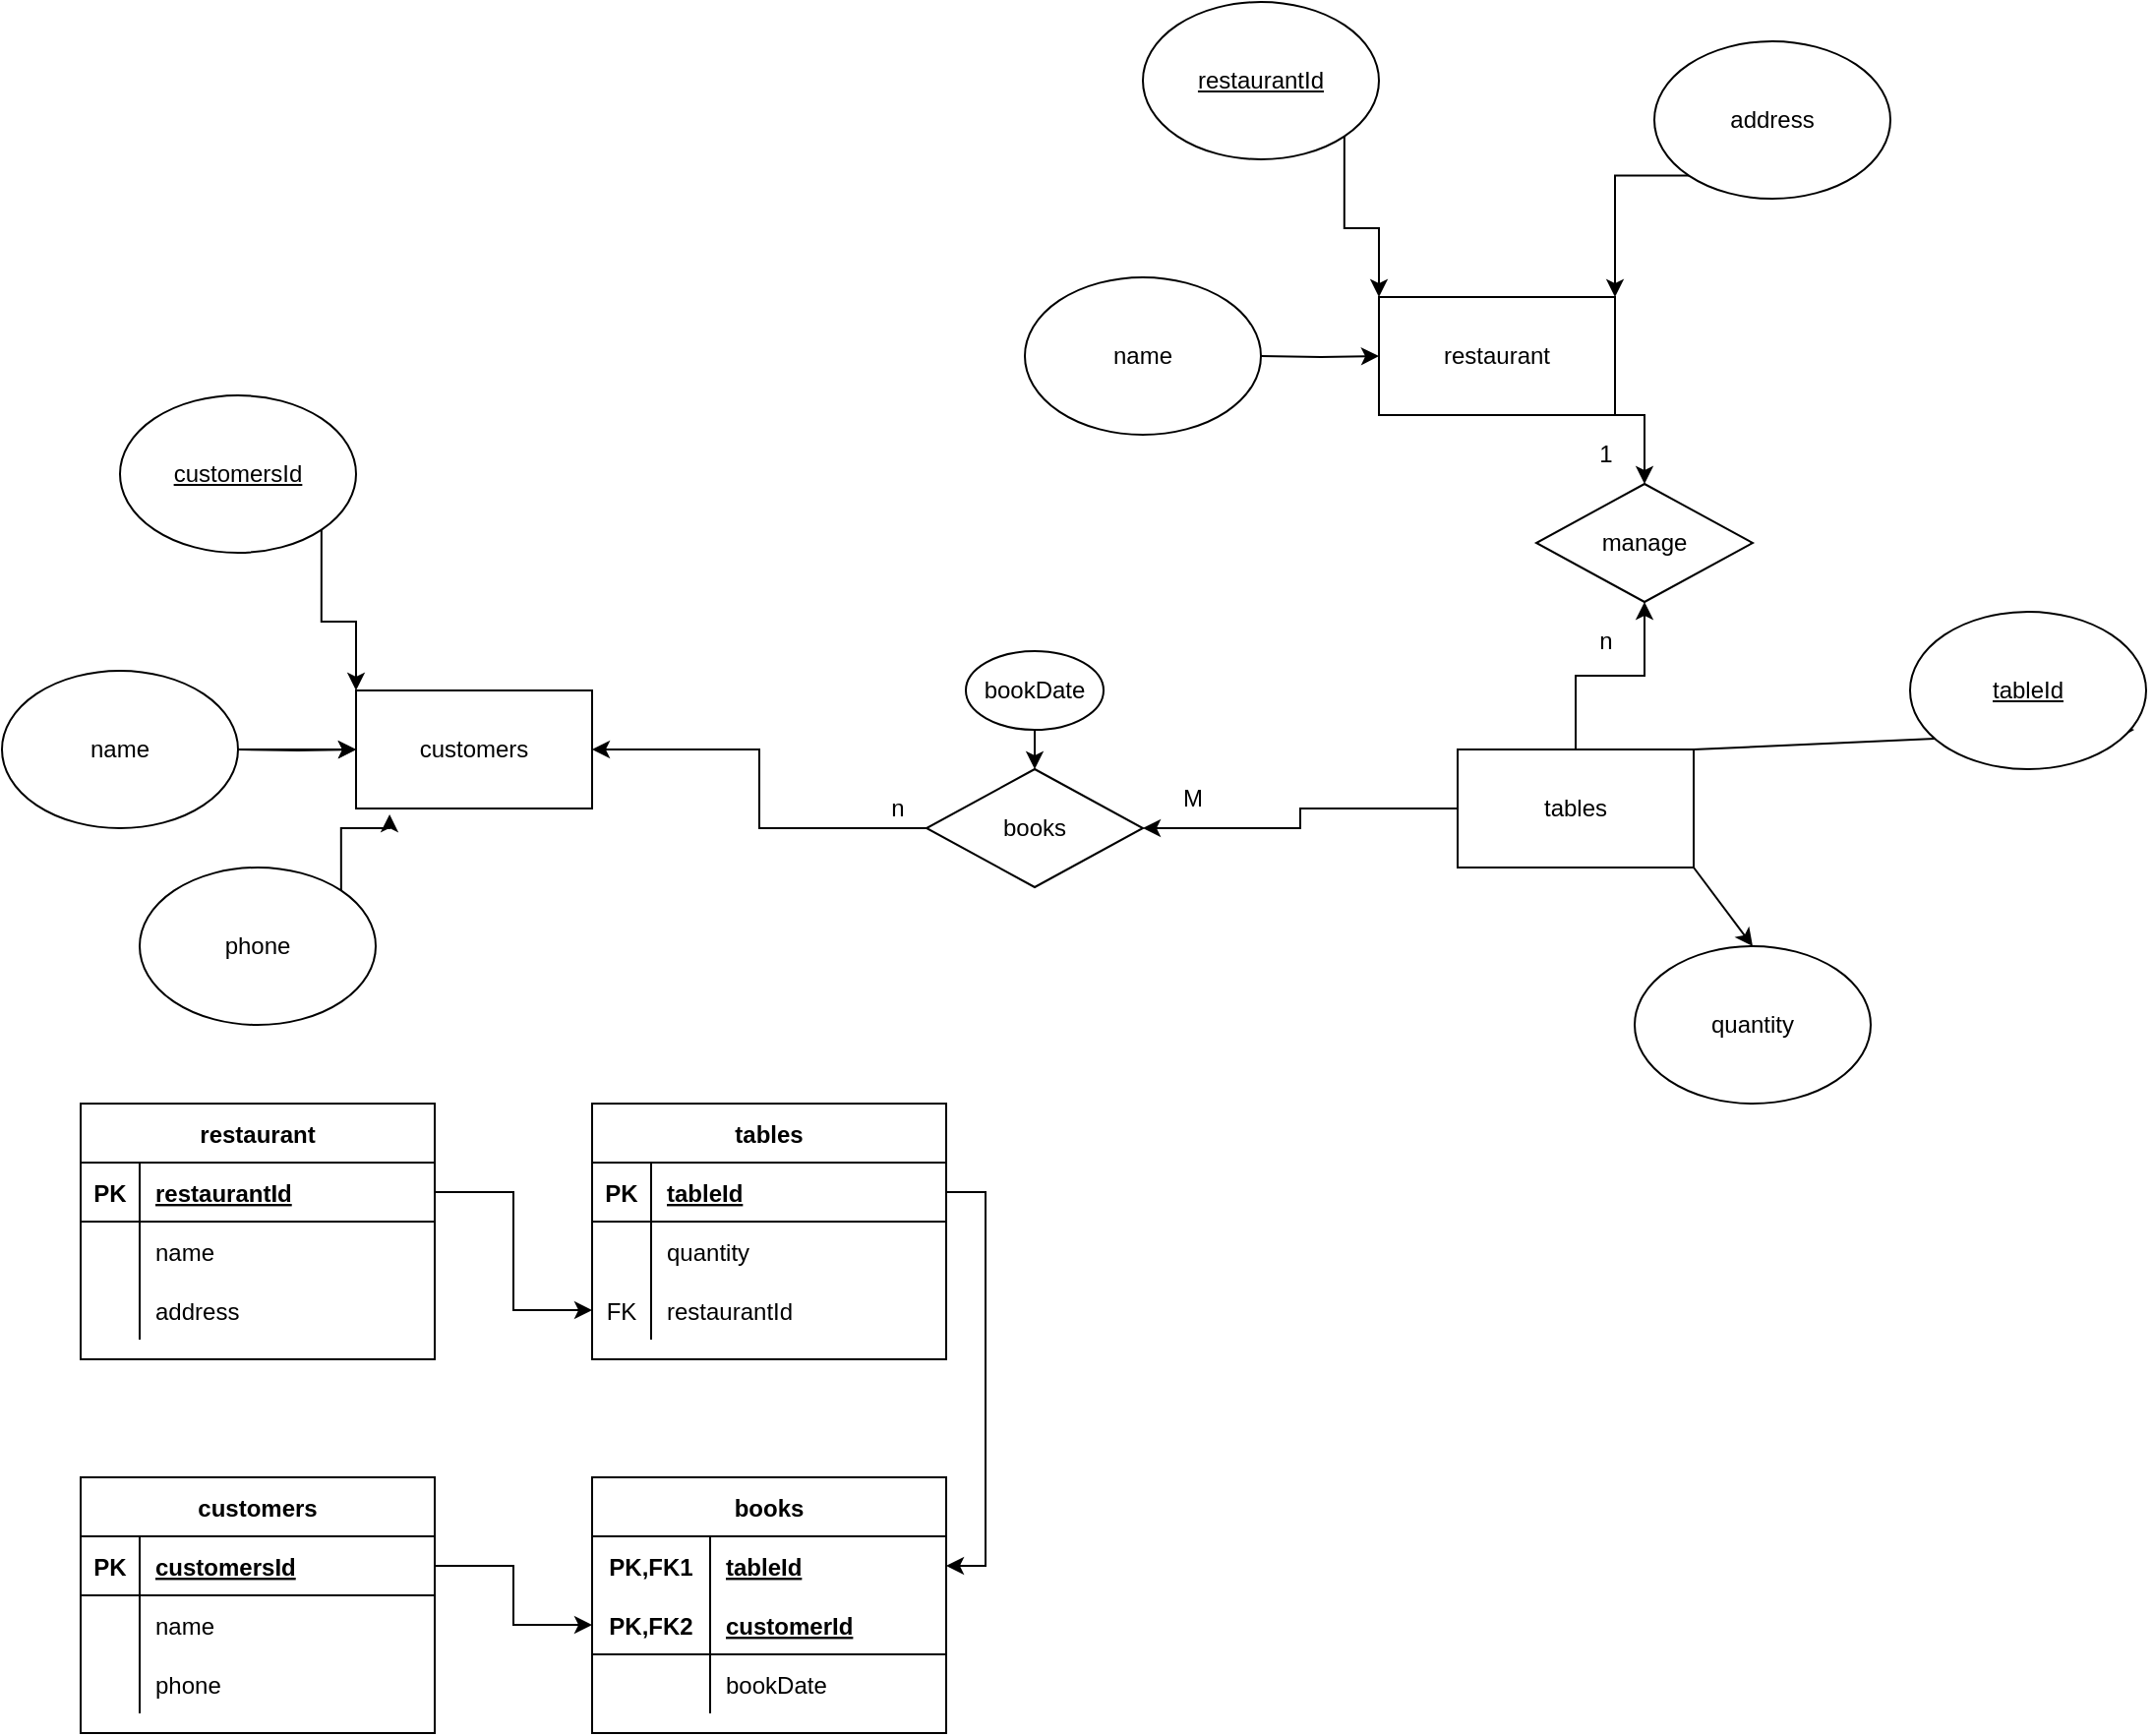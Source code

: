 <mxfile version="20.4.0" type="device"><diagram name="Page-1" id="9f46799a-70d6-7492-0946-bef42562c5a5"><mxGraphModel dx="1672" dy="934" grid="1" gridSize="10" guides="1" tooltips="1" connect="1" arrows="1" fold="1" page="1" pageScale="1" pageWidth="4681" pageHeight="3300" background="none" math="0" shadow="0"><root><mxCell id="0"/><mxCell id="1" parent="0"/><mxCell id="JtQobhN5ZLGZZcZeXICZ-42" style="edgeStyle=orthogonalEdgeStyle;rounded=0;orthogonalLoop=1;jettySize=auto;html=1;exitX=1;exitY=1;exitDx=0;exitDy=0;entryX=0.5;entryY=0;entryDx=0;entryDy=0;" parent="1" source="JtQobhN5ZLGZZcZeXICZ-10" target="JtQobhN5ZLGZZcZeXICZ-41" edge="1"><mxGeometry relative="1" as="geometry"/></mxCell><mxCell id="JtQobhN5ZLGZZcZeXICZ-10" value="restaurant" style="rounded=0;whiteSpace=wrap;html=1;" parent="1" vertex="1"><mxGeometry x="880" y="390" width="120" height="60" as="geometry"/></mxCell><mxCell id="JtQobhN5ZLGZZcZeXICZ-11" style="edgeStyle=orthogonalEdgeStyle;rounded=0;orthogonalLoop=1;jettySize=auto;html=1;exitX=1;exitY=1;exitDx=0;exitDy=0;entryX=0;entryY=0;entryDx=0;entryDy=0;" parent="1" source="JtQobhN5ZLGZZcZeXICZ-12" target="JtQobhN5ZLGZZcZeXICZ-10" edge="1"><mxGeometry relative="1" as="geometry"/></mxCell><mxCell id="JtQobhN5ZLGZZcZeXICZ-12" value="&lt;u&gt;restaurantId&lt;/u&gt;" style="ellipse;whiteSpace=wrap;html=1;" parent="1" vertex="1"><mxGeometry x="760" y="240" width="120" height="80" as="geometry"/></mxCell><mxCell id="JtQobhN5ZLGZZcZeXICZ-13" style="edgeStyle=orthogonalEdgeStyle;rounded=0;orthogonalLoop=1;jettySize=auto;html=1;exitX=1;exitY=0.5;exitDx=0;exitDy=0;entryX=0;entryY=0.5;entryDx=0;entryDy=0;" parent="1" target="JtQobhN5ZLGZZcZeXICZ-10" edge="1"><mxGeometry relative="1" as="geometry"><mxPoint x="820" y="420" as="sourcePoint"/></mxGeometry></mxCell><mxCell id="JtQobhN5ZLGZZcZeXICZ-14" style="edgeStyle=orthogonalEdgeStyle;rounded=0;orthogonalLoop=1;jettySize=auto;html=1;exitX=0;exitY=1;exitDx=0;exitDy=0;entryX=1;entryY=0;entryDx=0;entryDy=0;" parent="1" source="JtQobhN5ZLGZZcZeXICZ-15" target="JtQobhN5ZLGZZcZeXICZ-10" edge="1"><mxGeometry relative="1" as="geometry"/></mxCell><mxCell id="JtQobhN5ZLGZZcZeXICZ-15" value="address" style="ellipse;whiteSpace=wrap;html=1;" parent="1" vertex="1"><mxGeometry x="1020" y="260" width="120" height="80" as="geometry"/></mxCell><mxCell id="JtQobhN5ZLGZZcZeXICZ-16" value="name" style="ellipse;whiteSpace=wrap;html=1;" parent="1" vertex="1"><mxGeometry x="700" y="380" width="120" height="80" as="geometry"/></mxCell><mxCell id="JtQobhN5ZLGZZcZeXICZ-17" value="customers" style="rounded=0;whiteSpace=wrap;html=1;" parent="1" vertex="1"><mxGeometry x="360" y="590" width="120" height="60" as="geometry"/></mxCell><mxCell id="JtQobhN5ZLGZZcZeXICZ-18" style="edgeStyle=orthogonalEdgeStyle;rounded=0;orthogonalLoop=1;jettySize=auto;html=1;exitX=1;exitY=1;exitDx=0;exitDy=0;entryX=0;entryY=0;entryDx=0;entryDy=0;" parent="1" source="JtQobhN5ZLGZZcZeXICZ-19" target="JtQobhN5ZLGZZcZeXICZ-17" edge="1"><mxGeometry relative="1" as="geometry"/></mxCell><mxCell id="JtQobhN5ZLGZZcZeXICZ-19" value="&lt;u&gt;customersId&lt;/u&gt;" style="ellipse;whiteSpace=wrap;html=1;" parent="1" vertex="1"><mxGeometry x="240" y="440" width="120" height="80" as="geometry"/></mxCell><mxCell id="JtQobhN5ZLGZZcZeXICZ-20" style="edgeStyle=orthogonalEdgeStyle;rounded=0;orthogonalLoop=1;jettySize=auto;html=1;exitX=1;exitY=0.5;exitDx=0;exitDy=0;entryX=0;entryY=0.5;entryDx=0;entryDy=0;" parent="1" target="JtQobhN5ZLGZZcZeXICZ-17" edge="1"><mxGeometry relative="1" as="geometry"><mxPoint x="300" y="620" as="sourcePoint"/></mxGeometry></mxCell><mxCell id="E9F292vomPtb8YlC3NM5-43" value="" style="edgeStyle=orthogonalEdgeStyle;rounded=0;orthogonalLoop=1;jettySize=auto;html=1;" edge="1" parent="1" source="JtQobhN5ZLGZZcZeXICZ-23" target="JtQobhN5ZLGZZcZeXICZ-17"><mxGeometry relative="1" as="geometry"/></mxCell><mxCell id="JtQobhN5ZLGZZcZeXICZ-23" value="name" style="ellipse;whiteSpace=wrap;html=1;" parent="1" vertex="1"><mxGeometry x="180" y="580" width="120" height="80" as="geometry"/></mxCell><mxCell id="JtQobhN5ZLGZZcZeXICZ-30" style="edgeStyle=none;rounded=0;orthogonalLoop=1;jettySize=auto;html=1;exitX=1;exitY=0;exitDx=0;exitDy=0;entryX=0.95;entryY=0.75;entryDx=0;entryDy=0;entryPerimeter=0;elbow=vertical;" parent="1" source="JtQobhN5ZLGZZcZeXICZ-31" target="JtQobhN5ZLGZZcZeXICZ-32" edge="1"><mxGeometry relative="1" as="geometry"/></mxCell><mxCell id="JtQobhN5ZLGZZcZeXICZ-37" style="edgeStyle=orthogonalEdgeStyle;rounded=0;orthogonalLoop=1;jettySize=auto;html=1;exitX=0;exitY=0.5;exitDx=0;exitDy=0;entryX=1;entryY=0.5;entryDx=0;entryDy=0;" parent="1" source="JtQobhN5ZLGZZcZeXICZ-31" target="JtQobhN5ZLGZZcZeXICZ-36" edge="1"><mxGeometry relative="1" as="geometry"/></mxCell><mxCell id="JtQobhN5ZLGZZcZeXICZ-43" style="edgeStyle=orthogonalEdgeStyle;rounded=0;orthogonalLoop=1;jettySize=auto;html=1;exitX=0.5;exitY=0;exitDx=0;exitDy=0;entryX=0.5;entryY=1;entryDx=0;entryDy=0;" parent="1" source="JtQobhN5ZLGZZcZeXICZ-31" target="JtQobhN5ZLGZZcZeXICZ-41" edge="1"><mxGeometry relative="1" as="geometry"/></mxCell><mxCell id="JtQobhN5ZLGZZcZeXICZ-31" value="tables" style="rounded=0;whiteSpace=wrap;html=1;" parent="1" vertex="1"><mxGeometry x="920" y="620" width="120" height="60" as="geometry"/></mxCell><mxCell id="JtQobhN5ZLGZZcZeXICZ-32" value="&lt;u&gt;tableId&lt;/u&gt;" style="ellipse;whiteSpace=wrap;html=1;" parent="1" vertex="1"><mxGeometry x="1150" y="550" width="120" height="80" as="geometry"/></mxCell><mxCell id="JtQobhN5ZLGZZcZeXICZ-38" style="edgeStyle=orthogonalEdgeStyle;rounded=0;orthogonalLoop=1;jettySize=auto;html=1;exitX=0;exitY=0.5;exitDx=0;exitDy=0;entryX=1;entryY=0.5;entryDx=0;entryDy=0;" parent="1" source="JtQobhN5ZLGZZcZeXICZ-36" target="JtQobhN5ZLGZZcZeXICZ-17" edge="1"><mxGeometry relative="1" as="geometry"/></mxCell><mxCell id="JtQobhN5ZLGZZcZeXICZ-36" value="books" style="rhombus;whiteSpace=wrap;html=1;" parent="1" vertex="1"><mxGeometry x="650" y="630" width="110" height="60" as="geometry"/></mxCell><mxCell id="JtQobhN5ZLGZZcZeXICZ-39" value="n" style="text;html=1;align=center;verticalAlign=middle;resizable=0;points=[];autosize=1;strokeColor=none;fillColor=none;" parent="1" vertex="1"><mxGeometry x="620" y="635" width="30" height="30" as="geometry"/></mxCell><mxCell id="JtQobhN5ZLGZZcZeXICZ-40" value="M" style="text;html=1;align=center;verticalAlign=middle;resizable=0;points=[];autosize=1;strokeColor=none;fillColor=none;" parent="1" vertex="1"><mxGeometry x="770" y="630" width="30" height="30" as="geometry"/></mxCell><mxCell id="JtQobhN5ZLGZZcZeXICZ-41" value="manage" style="rhombus;whiteSpace=wrap;html=1;" parent="1" vertex="1"><mxGeometry x="960" y="485" width="110" height="60" as="geometry"/></mxCell><mxCell id="JtQobhN5ZLGZZcZeXICZ-44" value="1" style="text;html=1;align=center;verticalAlign=middle;resizable=0;points=[];autosize=1;strokeColor=none;fillColor=none;" parent="1" vertex="1"><mxGeometry x="980" y="455" width="30" height="30" as="geometry"/></mxCell><mxCell id="JtQobhN5ZLGZZcZeXICZ-45" value="n" style="text;html=1;align=center;verticalAlign=middle;resizable=0;points=[];autosize=1;strokeColor=none;fillColor=none;" parent="1" vertex="1"><mxGeometry x="980" y="550" width="30" height="30" as="geometry"/></mxCell><mxCell id="E9F292vomPtb8YlC3NM5-1" value="quantity" style="ellipse;whiteSpace=wrap;html=1;" vertex="1" parent="1"><mxGeometry x="1010" y="720" width="120" height="80" as="geometry"/></mxCell><mxCell id="E9F292vomPtb8YlC3NM5-2" style="edgeStyle=none;rounded=0;orthogonalLoop=1;jettySize=auto;html=1;exitX=1;exitY=1;exitDx=0;exitDy=0;entryX=0.5;entryY=0;entryDx=0;entryDy=0;elbow=vertical;" edge="1" parent="1" source="JtQobhN5ZLGZZcZeXICZ-31" target="E9F292vomPtb8YlC3NM5-1"><mxGeometry relative="1" as="geometry"><mxPoint x="1050" y="630" as="sourcePoint"/><mxPoint x="1274" y="620" as="targetPoint"/></mxGeometry></mxCell><mxCell id="E9F292vomPtb8YlC3NM5-3" value="restaurant" style="shape=table;startSize=30;container=1;collapsible=1;childLayout=tableLayout;fixedRows=1;rowLines=0;fontStyle=1;align=center;resizeLast=1;" vertex="1" parent="1"><mxGeometry x="220" y="800" width="180" height="130" as="geometry"/></mxCell><mxCell id="E9F292vomPtb8YlC3NM5-4" value="" style="shape=tableRow;horizontal=0;startSize=0;swimlaneHead=0;swimlaneBody=0;fillColor=none;collapsible=0;dropTarget=0;points=[[0,0.5],[1,0.5]];portConstraint=eastwest;top=0;left=0;right=0;bottom=1;" vertex="1" parent="E9F292vomPtb8YlC3NM5-3"><mxGeometry y="30" width="180" height="30" as="geometry"/></mxCell><mxCell id="E9F292vomPtb8YlC3NM5-5" value="PK" style="shape=partialRectangle;connectable=0;fillColor=none;top=0;left=0;bottom=0;right=0;fontStyle=1;overflow=hidden;" vertex="1" parent="E9F292vomPtb8YlC3NM5-4"><mxGeometry width="30" height="30" as="geometry"><mxRectangle width="30" height="30" as="alternateBounds"/></mxGeometry></mxCell><mxCell id="E9F292vomPtb8YlC3NM5-6" value="restaurantId" style="shape=partialRectangle;connectable=0;fillColor=none;top=0;left=0;bottom=0;right=0;align=left;spacingLeft=6;fontStyle=5;overflow=hidden;" vertex="1" parent="E9F292vomPtb8YlC3NM5-4"><mxGeometry x="30" width="150" height="30" as="geometry"><mxRectangle width="150" height="30" as="alternateBounds"/></mxGeometry></mxCell><mxCell id="E9F292vomPtb8YlC3NM5-7" value="" style="shape=tableRow;horizontal=0;startSize=0;swimlaneHead=0;swimlaneBody=0;fillColor=none;collapsible=0;dropTarget=0;points=[[0,0.5],[1,0.5]];portConstraint=eastwest;top=0;left=0;right=0;bottom=0;" vertex="1" parent="E9F292vomPtb8YlC3NM5-3"><mxGeometry y="60" width="180" height="30" as="geometry"/></mxCell><mxCell id="E9F292vomPtb8YlC3NM5-8" value="" style="shape=partialRectangle;connectable=0;fillColor=none;top=0;left=0;bottom=0;right=0;editable=1;overflow=hidden;" vertex="1" parent="E9F292vomPtb8YlC3NM5-7"><mxGeometry width="30" height="30" as="geometry"><mxRectangle width="30" height="30" as="alternateBounds"/></mxGeometry></mxCell><mxCell id="E9F292vomPtb8YlC3NM5-9" value="name" style="shape=partialRectangle;connectable=0;fillColor=none;top=0;left=0;bottom=0;right=0;align=left;spacingLeft=6;overflow=hidden;" vertex="1" parent="E9F292vomPtb8YlC3NM5-7"><mxGeometry x="30" width="150" height="30" as="geometry"><mxRectangle width="150" height="30" as="alternateBounds"/></mxGeometry></mxCell><mxCell id="E9F292vomPtb8YlC3NM5-10" value="" style="shape=tableRow;horizontal=0;startSize=0;swimlaneHead=0;swimlaneBody=0;fillColor=none;collapsible=0;dropTarget=0;points=[[0,0.5],[1,0.5]];portConstraint=eastwest;top=0;left=0;right=0;bottom=0;" vertex="1" parent="E9F292vomPtb8YlC3NM5-3"><mxGeometry y="90" width="180" height="30" as="geometry"/></mxCell><mxCell id="E9F292vomPtb8YlC3NM5-11" value="" style="shape=partialRectangle;connectable=0;fillColor=none;top=0;left=0;bottom=0;right=0;editable=1;overflow=hidden;" vertex="1" parent="E9F292vomPtb8YlC3NM5-10"><mxGeometry width="30" height="30" as="geometry"><mxRectangle width="30" height="30" as="alternateBounds"/></mxGeometry></mxCell><mxCell id="E9F292vomPtb8YlC3NM5-12" value="address" style="shape=partialRectangle;connectable=0;fillColor=none;top=0;left=0;bottom=0;right=0;align=left;spacingLeft=6;overflow=hidden;" vertex="1" parent="E9F292vomPtb8YlC3NM5-10"><mxGeometry x="30" width="150" height="30" as="geometry"><mxRectangle width="150" height="30" as="alternateBounds"/></mxGeometry></mxCell><mxCell id="E9F292vomPtb8YlC3NM5-16" value="tables" style="shape=table;startSize=30;container=1;collapsible=1;childLayout=tableLayout;fixedRows=1;rowLines=0;fontStyle=1;align=center;resizeLast=1;" vertex="1" parent="1"><mxGeometry x="480" y="800" width="180" height="130" as="geometry"/></mxCell><mxCell id="E9F292vomPtb8YlC3NM5-17" value="" style="shape=tableRow;horizontal=0;startSize=0;swimlaneHead=0;swimlaneBody=0;fillColor=none;collapsible=0;dropTarget=0;points=[[0,0.5],[1,0.5]];portConstraint=eastwest;top=0;left=0;right=0;bottom=1;" vertex="1" parent="E9F292vomPtb8YlC3NM5-16"><mxGeometry y="30" width="180" height="30" as="geometry"/></mxCell><mxCell id="E9F292vomPtb8YlC3NM5-18" value="PK" style="shape=partialRectangle;connectable=0;fillColor=none;top=0;left=0;bottom=0;right=0;fontStyle=1;overflow=hidden;" vertex="1" parent="E9F292vomPtb8YlC3NM5-17"><mxGeometry width="30" height="30" as="geometry"><mxRectangle width="30" height="30" as="alternateBounds"/></mxGeometry></mxCell><mxCell id="E9F292vomPtb8YlC3NM5-19" value="tableId" style="shape=partialRectangle;connectable=0;fillColor=none;top=0;left=0;bottom=0;right=0;align=left;spacingLeft=6;fontStyle=5;overflow=hidden;" vertex="1" parent="E9F292vomPtb8YlC3NM5-17"><mxGeometry x="30" width="150" height="30" as="geometry"><mxRectangle width="150" height="30" as="alternateBounds"/></mxGeometry></mxCell><mxCell id="E9F292vomPtb8YlC3NM5-20" value="" style="shape=tableRow;horizontal=0;startSize=0;swimlaneHead=0;swimlaneBody=0;fillColor=none;collapsible=0;dropTarget=0;points=[[0,0.5],[1,0.5]];portConstraint=eastwest;top=0;left=0;right=0;bottom=0;" vertex="1" parent="E9F292vomPtb8YlC3NM5-16"><mxGeometry y="60" width="180" height="30" as="geometry"/></mxCell><mxCell id="E9F292vomPtb8YlC3NM5-21" value="" style="shape=partialRectangle;connectable=0;fillColor=none;top=0;left=0;bottom=0;right=0;editable=1;overflow=hidden;" vertex="1" parent="E9F292vomPtb8YlC3NM5-20"><mxGeometry width="30" height="30" as="geometry"><mxRectangle width="30" height="30" as="alternateBounds"/></mxGeometry></mxCell><mxCell id="E9F292vomPtb8YlC3NM5-22" value="quantity" style="shape=partialRectangle;connectable=0;fillColor=none;top=0;left=0;bottom=0;right=0;align=left;spacingLeft=6;overflow=hidden;" vertex="1" parent="E9F292vomPtb8YlC3NM5-20"><mxGeometry x="30" width="150" height="30" as="geometry"><mxRectangle width="150" height="30" as="alternateBounds"/></mxGeometry></mxCell><mxCell id="E9F292vomPtb8YlC3NM5-48" value="" style="shape=tableRow;horizontal=0;startSize=0;swimlaneHead=0;swimlaneBody=0;fillColor=none;collapsible=0;dropTarget=0;points=[[0,0.5],[1,0.5]];portConstraint=eastwest;top=0;left=0;right=0;bottom=0;" vertex="1" parent="E9F292vomPtb8YlC3NM5-16"><mxGeometry y="90" width="180" height="30" as="geometry"/></mxCell><mxCell id="E9F292vomPtb8YlC3NM5-49" value="FK" style="shape=partialRectangle;connectable=0;fillColor=none;top=0;left=0;bottom=0;right=0;editable=1;overflow=hidden;fontStyle=0" vertex="1" parent="E9F292vomPtb8YlC3NM5-48"><mxGeometry width="30" height="30" as="geometry"><mxRectangle width="30" height="30" as="alternateBounds"/></mxGeometry></mxCell><mxCell id="E9F292vomPtb8YlC3NM5-50" value="restaurantId" style="shape=partialRectangle;connectable=0;fillColor=none;top=0;left=0;bottom=0;right=0;align=left;spacingLeft=6;overflow=hidden;" vertex="1" parent="E9F292vomPtb8YlC3NM5-48"><mxGeometry x="30" width="150" height="30" as="geometry"><mxRectangle width="150" height="30" as="alternateBounds"/></mxGeometry></mxCell><mxCell id="E9F292vomPtb8YlC3NM5-29" value="customers" style="shape=table;startSize=30;container=1;collapsible=1;childLayout=tableLayout;fixedRows=1;rowLines=0;fontStyle=1;align=center;resizeLast=1;" vertex="1" parent="1"><mxGeometry x="220" y="990" width="180" height="130" as="geometry"/></mxCell><mxCell id="E9F292vomPtb8YlC3NM5-30" value="" style="shape=tableRow;horizontal=0;startSize=0;swimlaneHead=0;swimlaneBody=0;fillColor=none;collapsible=0;dropTarget=0;points=[[0,0.5],[1,0.5]];portConstraint=eastwest;top=0;left=0;right=0;bottom=1;" vertex="1" parent="E9F292vomPtb8YlC3NM5-29"><mxGeometry y="30" width="180" height="30" as="geometry"/></mxCell><mxCell id="E9F292vomPtb8YlC3NM5-31" value="PK" style="shape=partialRectangle;connectable=0;fillColor=none;top=0;left=0;bottom=0;right=0;fontStyle=1;overflow=hidden;" vertex="1" parent="E9F292vomPtb8YlC3NM5-30"><mxGeometry width="30" height="30" as="geometry"><mxRectangle width="30" height="30" as="alternateBounds"/></mxGeometry></mxCell><mxCell id="E9F292vomPtb8YlC3NM5-32" value="customersId" style="shape=partialRectangle;connectable=0;fillColor=none;top=0;left=0;bottom=0;right=0;align=left;spacingLeft=6;fontStyle=5;overflow=hidden;" vertex="1" parent="E9F292vomPtb8YlC3NM5-30"><mxGeometry x="30" width="150" height="30" as="geometry"><mxRectangle width="150" height="30" as="alternateBounds"/></mxGeometry></mxCell><mxCell id="E9F292vomPtb8YlC3NM5-33" value="" style="shape=tableRow;horizontal=0;startSize=0;swimlaneHead=0;swimlaneBody=0;fillColor=none;collapsible=0;dropTarget=0;points=[[0,0.5],[1,0.5]];portConstraint=eastwest;top=0;left=0;right=0;bottom=0;" vertex="1" parent="E9F292vomPtb8YlC3NM5-29"><mxGeometry y="60" width="180" height="30" as="geometry"/></mxCell><mxCell id="E9F292vomPtb8YlC3NM5-34" value="" style="shape=partialRectangle;connectable=0;fillColor=none;top=0;left=0;bottom=0;right=0;editable=1;overflow=hidden;" vertex="1" parent="E9F292vomPtb8YlC3NM5-33"><mxGeometry width="30" height="30" as="geometry"><mxRectangle width="30" height="30" as="alternateBounds"/></mxGeometry></mxCell><mxCell id="E9F292vomPtb8YlC3NM5-35" value="name" style="shape=partialRectangle;connectable=0;fillColor=none;top=0;left=0;bottom=0;right=0;align=left;spacingLeft=6;overflow=hidden;" vertex="1" parent="E9F292vomPtb8YlC3NM5-33"><mxGeometry x="30" width="150" height="30" as="geometry"><mxRectangle width="150" height="30" as="alternateBounds"/></mxGeometry></mxCell><mxCell id="E9F292vomPtb8YlC3NM5-36" value="" style="shape=tableRow;horizontal=0;startSize=0;swimlaneHead=0;swimlaneBody=0;fillColor=none;collapsible=0;dropTarget=0;points=[[0,0.5],[1,0.5]];portConstraint=eastwest;top=0;left=0;right=0;bottom=0;" vertex="1" parent="E9F292vomPtb8YlC3NM5-29"><mxGeometry y="90" width="180" height="30" as="geometry"/></mxCell><mxCell id="E9F292vomPtb8YlC3NM5-37" value="" style="shape=partialRectangle;connectable=0;fillColor=none;top=0;left=0;bottom=0;right=0;editable=1;overflow=hidden;" vertex="1" parent="E9F292vomPtb8YlC3NM5-36"><mxGeometry width="30" height="30" as="geometry"><mxRectangle width="30" height="30" as="alternateBounds"/></mxGeometry></mxCell><mxCell id="E9F292vomPtb8YlC3NM5-38" value="phone" style="shape=partialRectangle;connectable=0;fillColor=none;top=0;left=0;bottom=0;right=0;align=left;spacingLeft=6;overflow=hidden;" vertex="1" parent="E9F292vomPtb8YlC3NM5-36"><mxGeometry x="30" width="150" height="30" as="geometry"><mxRectangle width="150" height="30" as="alternateBounds"/></mxGeometry></mxCell><mxCell id="E9F292vomPtb8YlC3NM5-44" style="edgeStyle=orthogonalEdgeStyle;rounded=0;orthogonalLoop=1;jettySize=auto;html=1;exitX=1;exitY=0;exitDx=0;exitDy=0;entryX=0.142;entryY=1.05;entryDx=0;entryDy=0;entryPerimeter=0;" edge="1" parent="1" source="E9F292vomPtb8YlC3NM5-42" target="JtQobhN5ZLGZZcZeXICZ-17"><mxGeometry relative="1" as="geometry"/></mxCell><mxCell id="E9F292vomPtb8YlC3NM5-42" value="phone" style="ellipse;whiteSpace=wrap;html=1;" vertex="1" parent="1"><mxGeometry x="250" y="680" width="120" height="80" as="geometry"/></mxCell><mxCell id="E9F292vomPtb8YlC3NM5-51" value="books" style="shape=table;startSize=30;container=1;collapsible=1;childLayout=tableLayout;fixedRows=1;rowLines=0;fontStyle=1;align=center;resizeLast=1;" vertex="1" parent="1"><mxGeometry x="480" y="990" width="180" height="130" as="geometry"/></mxCell><mxCell id="E9F292vomPtb8YlC3NM5-52" value="" style="shape=tableRow;horizontal=0;startSize=0;swimlaneHead=0;swimlaneBody=0;fillColor=none;collapsible=0;dropTarget=0;points=[[0,0.5],[1,0.5]];portConstraint=eastwest;top=0;left=0;right=0;bottom=0;" vertex="1" parent="E9F292vomPtb8YlC3NM5-51"><mxGeometry y="30" width="180" height="30" as="geometry"/></mxCell><mxCell id="E9F292vomPtb8YlC3NM5-53" value="PK,FK1" style="shape=partialRectangle;connectable=0;fillColor=none;top=0;left=0;bottom=0;right=0;fontStyle=1;overflow=hidden;" vertex="1" parent="E9F292vomPtb8YlC3NM5-52"><mxGeometry width="60" height="30" as="geometry"><mxRectangle width="60" height="30" as="alternateBounds"/></mxGeometry></mxCell><mxCell id="E9F292vomPtb8YlC3NM5-54" value="tableId" style="shape=partialRectangle;connectable=0;fillColor=none;top=0;left=0;bottom=0;right=0;align=left;spacingLeft=6;fontStyle=5;overflow=hidden;" vertex="1" parent="E9F292vomPtb8YlC3NM5-52"><mxGeometry x="60" width="120" height="30" as="geometry"><mxRectangle width="120" height="30" as="alternateBounds"/></mxGeometry></mxCell><mxCell id="E9F292vomPtb8YlC3NM5-55" value="" style="shape=tableRow;horizontal=0;startSize=0;swimlaneHead=0;swimlaneBody=0;fillColor=none;collapsible=0;dropTarget=0;points=[[0,0.5],[1,0.5]];portConstraint=eastwest;top=0;left=0;right=0;bottom=1;" vertex="1" parent="E9F292vomPtb8YlC3NM5-51"><mxGeometry y="60" width="180" height="30" as="geometry"/></mxCell><mxCell id="E9F292vomPtb8YlC3NM5-56" value="PK,FK2" style="shape=partialRectangle;connectable=0;fillColor=none;top=0;left=0;bottom=0;right=0;fontStyle=1;overflow=hidden;" vertex="1" parent="E9F292vomPtb8YlC3NM5-55"><mxGeometry width="60" height="30" as="geometry"><mxRectangle width="60" height="30" as="alternateBounds"/></mxGeometry></mxCell><mxCell id="E9F292vomPtb8YlC3NM5-57" value="customerId" style="shape=partialRectangle;connectable=0;fillColor=none;top=0;left=0;bottom=0;right=0;align=left;spacingLeft=6;fontStyle=5;overflow=hidden;" vertex="1" parent="E9F292vomPtb8YlC3NM5-55"><mxGeometry x="60" width="120" height="30" as="geometry"><mxRectangle width="120" height="30" as="alternateBounds"/></mxGeometry></mxCell><mxCell id="E9F292vomPtb8YlC3NM5-58" value="" style="shape=tableRow;horizontal=0;startSize=0;swimlaneHead=0;swimlaneBody=0;fillColor=none;collapsible=0;dropTarget=0;points=[[0,0.5],[1,0.5]];portConstraint=eastwest;top=0;left=0;right=0;bottom=0;" vertex="1" parent="E9F292vomPtb8YlC3NM5-51"><mxGeometry y="90" width="180" height="30" as="geometry"/></mxCell><mxCell id="E9F292vomPtb8YlC3NM5-59" value="" style="shape=partialRectangle;connectable=0;fillColor=none;top=0;left=0;bottom=0;right=0;editable=1;overflow=hidden;" vertex="1" parent="E9F292vomPtb8YlC3NM5-58"><mxGeometry width="60" height="30" as="geometry"><mxRectangle width="60" height="30" as="alternateBounds"/></mxGeometry></mxCell><mxCell id="E9F292vomPtb8YlC3NM5-60" value="bookDate" style="shape=partialRectangle;connectable=0;fillColor=none;top=0;left=0;bottom=0;right=0;align=left;spacingLeft=6;overflow=hidden;" vertex="1" parent="E9F292vomPtb8YlC3NM5-58"><mxGeometry x="60" width="120" height="30" as="geometry"><mxRectangle width="120" height="30" as="alternateBounds"/></mxGeometry></mxCell><mxCell id="E9F292vomPtb8YlC3NM5-65" style="edgeStyle=orthogonalEdgeStyle;rounded=0;orthogonalLoop=1;jettySize=auto;html=1;exitX=0.5;exitY=1;exitDx=0;exitDy=0;entryX=0.5;entryY=0;entryDx=0;entryDy=0;" edge="1" parent="1" source="E9F292vomPtb8YlC3NM5-64" target="JtQobhN5ZLGZZcZeXICZ-36"><mxGeometry relative="1" as="geometry"/></mxCell><mxCell id="E9F292vomPtb8YlC3NM5-64" value="bookDate" style="ellipse;whiteSpace=wrap;html=1;" vertex="1" parent="1"><mxGeometry x="670" y="570" width="70" height="40" as="geometry"/></mxCell><mxCell id="E9F292vomPtb8YlC3NM5-68" style="edgeStyle=orthogonalEdgeStyle;rounded=0;orthogonalLoop=1;jettySize=auto;html=1;exitX=1;exitY=0.5;exitDx=0;exitDy=0;entryX=0;entryY=0.5;entryDx=0;entryDy=0;" edge="1" parent="1" source="E9F292vomPtb8YlC3NM5-4" target="E9F292vomPtb8YlC3NM5-48"><mxGeometry relative="1" as="geometry"/></mxCell><mxCell id="E9F292vomPtb8YlC3NM5-69" style="edgeStyle=orthogonalEdgeStyle;rounded=0;orthogonalLoop=1;jettySize=auto;html=1;exitX=1;exitY=0.5;exitDx=0;exitDy=0;entryX=1;entryY=0.5;entryDx=0;entryDy=0;" edge="1" parent="1" source="E9F292vomPtb8YlC3NM5-17" target="E9F292vomPtb8YlC3NM5-52"><mxGeometry relative="1" as="geometry"/></mxCell><mxCell id="E9F292vomPtb8YlC3NM5-70" style="edgeStyle=orthogonalEdgeStyle;rounded=0;orthogonalLoop=1;jettySize=auto;html=1;exitX=1;exitY=0.5;exitDx=0;exitDy=0;entryX=0;entryY=0.5;entryDx=0;entryDy=0;" edge="1" parent="1" source="E9F292vomPtb8YlC3NM5-30" target="E9F292vomPtb8YlC3NM5-55"><mxGeometry relative="1" as="geometry"/></mxCell></root></mxGraphModel></diagram></mxfile>